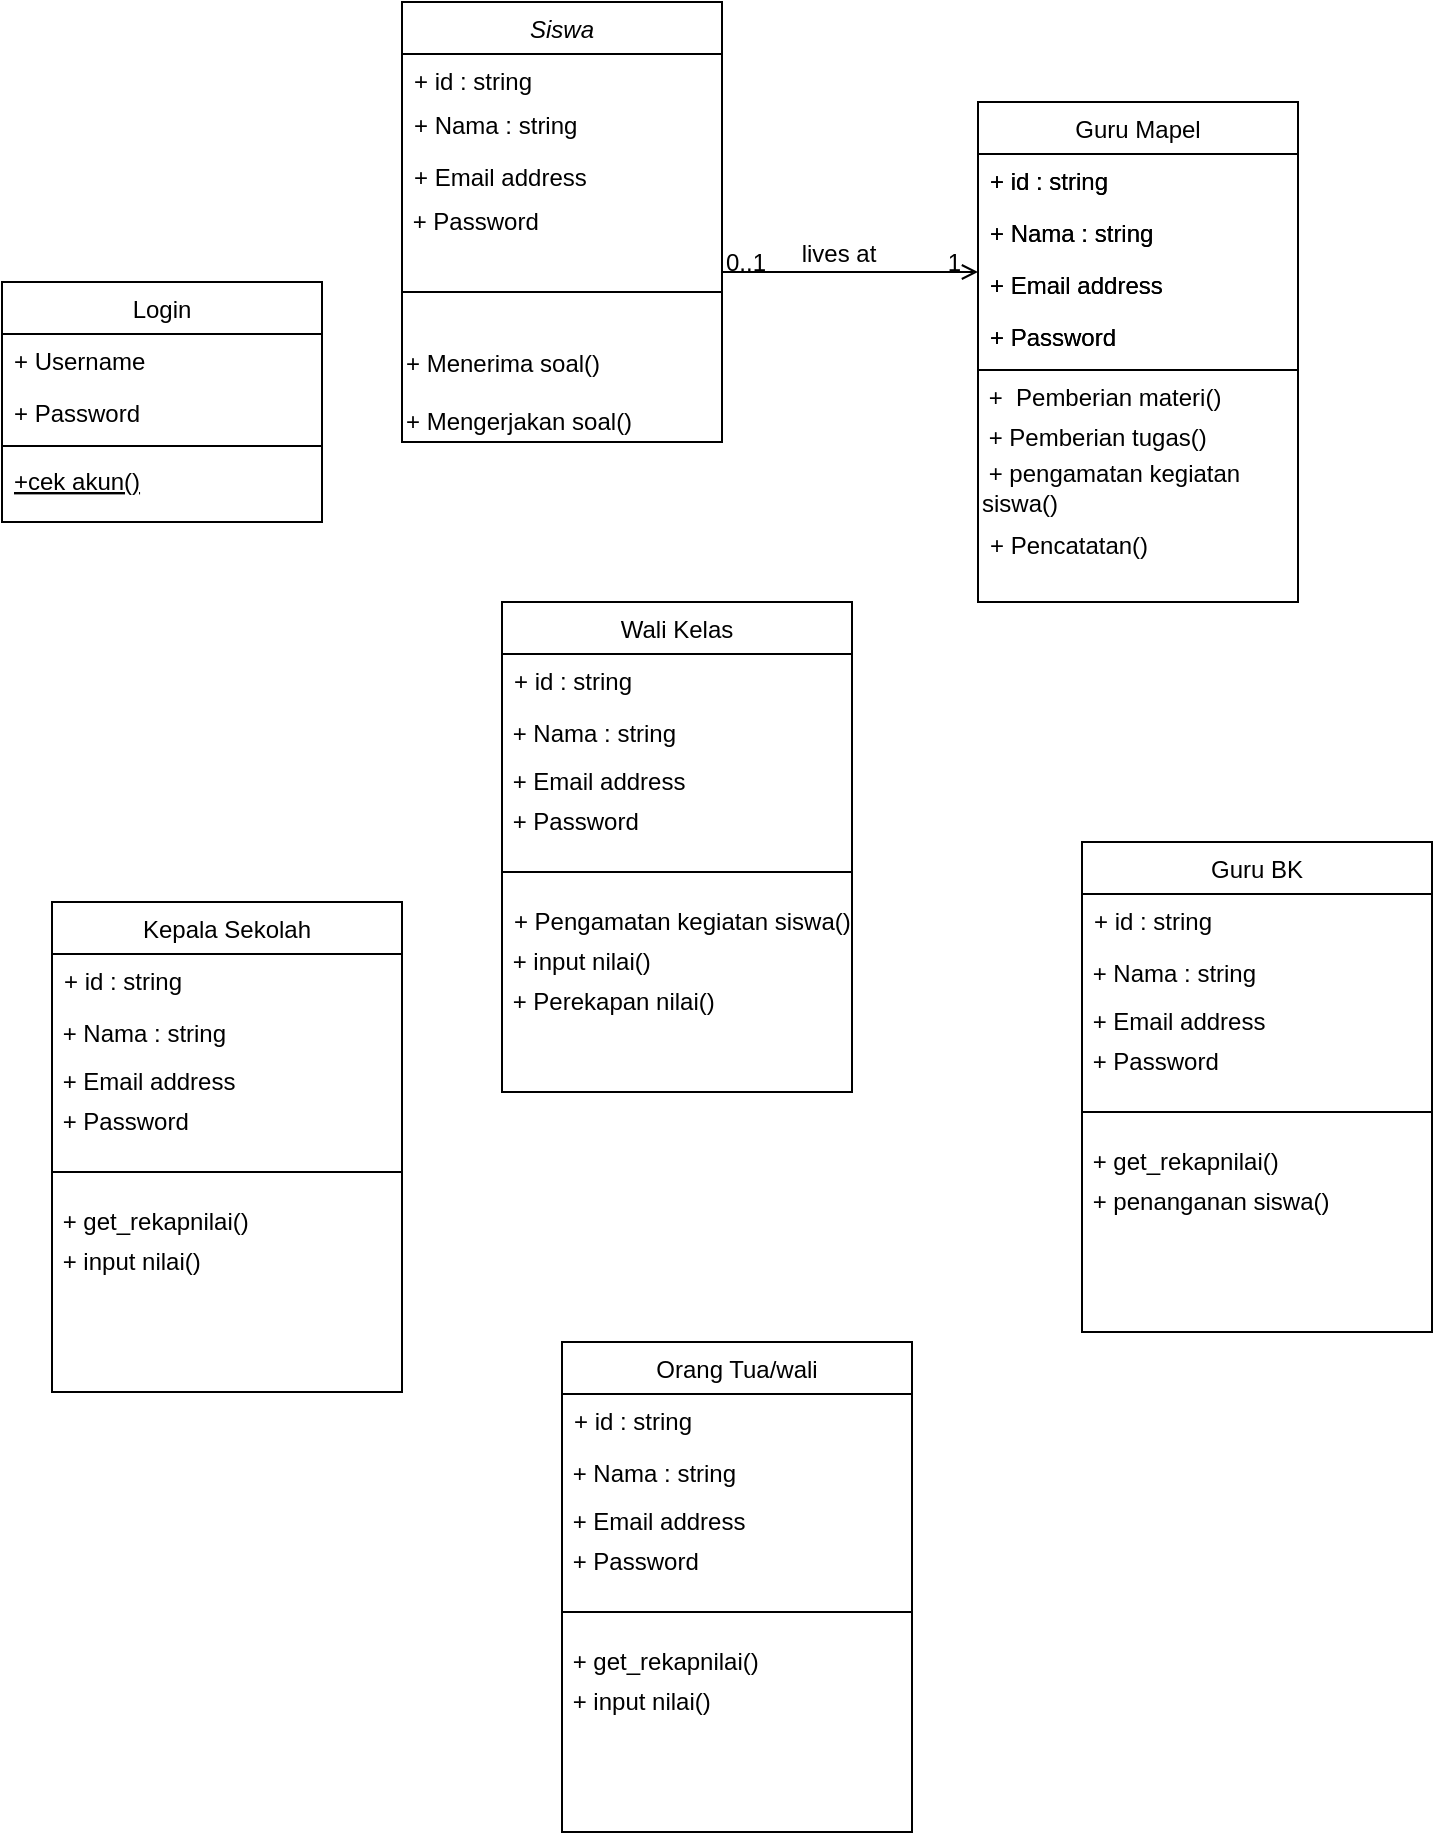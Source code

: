 <mxfile version="13.8.5" type="github">
  <diagram id="C5RBs43oDa-KdzZeNtuy" name="Page-1">
    <mxGraphModel dx="782" dy="432" grid="1" gridSize="10" guides="1" tooltips="1" connect="1" arrows="1" fold="1" page="1" pageScale="1" pageWidth="827" pageHeight="1169" math="0" shadow="0">
      <root>
        <mxCell id="WIyWlLk6GJQsqaUBKTNV-0" />
        <mxCell id="WIyWlLk6GJQsqaUBKTNV-1" parent="WIyWlLk6GJQsqaUBKTNV-0" />
        <mxCell id="zkfFHV4jXpPFQw0GAbJ--0" value="Siswa" style="swimlane;fontStyle=2;align=center;verticalAlign=top;childLayout=stackLayout;horizontal=1;startSize=26;horizontalStack=0;resizeParent=1;resizeLast=0;collapsible=1;marginBottom=0;rounded=0;shadow=0;strokeWidth=1;" parent="WIyWlLk6GJQsqaUBKTNV-1" vertex="1">
          <mxGeometry x="220" y="80" width="160" height="220" as="geometry">
            <mxRectangle x="230" y="140" width="160" height="26" as="alternateBounds" />
          </mxGeometry>
        </mxCell>
        <mxCell id="zkfFHV4jXpPFQw0GAbJ--1" value="+ id : string" style="text;align=left;verticalAlign=top;spacingLeft=4;spacingRight=4;overflow=hidden;rotatable=0;points=[[0,0.5],[1,0.5]];portConstraint=eastwest;" parent="zkfFHV4jXpPFQw0GAbJ--0" vertex="1">
          <mxGeometry y="26" width="160" height="22" as="geometry" />
        </mxCell>
        <mxCell id="zkfFHV4jXpPFQw0GAbJ--2" value="+ Nama : string" style="text;align=left;verticalAlign=top;spacingLeft=4;spacingRight=4;overflow=hidden;rotatable=0;points=[[0,0.5],[1,0.5]];portConstraint=eastwest;rounded=0;shadow=0;html=0;" parent="zkfFHV4jXpPFQw0GAbJ--0" vertex="1">
          <mxGeometry y="48" width="160" height="26" as="geometry" />
        </mxCell>
        <mxCell id="zkfFHV4jXpPFQw0GAbJ--3" value="+ Email address" style="text;align=left;verticalAlign=top;spacingLeft=4;spacingRight=4;overflow=hidden;rotatable=0;points=[[0,0.5],[1,0.5]];portConstraint=eastwest;rounded=0;shadow=0;html=0;" parent="zkfFHV4jXpPFQw0GAbJ--0" vertex="1">
          <mxGeometry y="74" width="160" height="26" as="geometry" />
        </mxCell>
        <mxCell id="CVsQn4I1pSeVUCxN31Tl-4" value="&amp;nbsp;+ Password&amp;nbsp; " style="text;html=1;align=left;verticalAlign=middle;resizable=0;points=[];autosize=1;" parent="zkfFHV4jXpPFQw0GAbJ--0" vertex="1">
          <mxGeometry y="100" width="160" height="20" as="geometry" />
        </mxCell>
        <mxCell id="zkfFHV4jXpPFQw0GAbJ--4" value="" style="line;html=1;strokeWidth=1;align=left;verticalAlign=middle;spacingTop=-1;spacingLeft=3;spacingRight=3;rotatable=0;labelPosition=right;points=[];portConstraint=eastwest;" parent="zkfFHV4jXpPFQw0GAbJ--0" vertex="1">
          <mxGeometry y="120" width="160" height="50" as="geometry" />
        </mxCell>
        <mxCell id="CVsQn4I1pSeVUCxN31Tl-7" value="&lt;div&gt;+ Menerima soal()&lt;/div&gt;&lt;div&gt;&lt;br&gt;&lt;/div&gt;&lt;div&gt;+ Mengerjakan soal()&lt;br&gt;&lt;/div&gt;" style="text;html=1;align=left;verticalAlign=middle;resizable=0;points=[];autosize=1;" parent="zkfFHV4jXpPFQw0GAbJ--0" vertex="1">
          <mxGeometry y="170" width="160" height="50" as="geometry" />
        </mxCell>
        <mxCell id="zkfFHV4jXpPFQw0GAbJ--6" value="Login" style="swimlane;fontStyle=0;align=center;verticalAlign=top;childLayout=stackLayout;horizontal=1;startSize=26;horizontalStack=0;resizeParent=1;resizeLast=0;collapsible=1;marginBottom=0;rounded=0;shadow=0;strokeWidth=1;" parent="WIyWlLk6GJQsqaUBKTNV-1" vertex="1">
          <mxGeometry x="20" y="220" width="160" height="120" as="geometry">
            <mxRectangle x="130" y="380" width="160" height="26" as="alternateBounds" />
          </mxGeometry>
        </mxCell>
        <mxCell id="zkfFHV4jXpPFQw0GAbJ--7" value="+ Username" style="text;align=left;verticalAlign=top;spacingLeft=4;spacingRight=4;overflow=hidden;rotatable=0;points=[[0,0.5],[1,0.5]];portConstraint=eastwest;" parent="zkfFHV4jXpPFQw0GAbJ--6" vertex="1">
          <mxGeometry y="26" width="160" height="26" as="geometry" />
        </mxCell>
        <mxCell id="zkfFHV4jXpPFQw0GAbJ--8" value="+ Password" style="text;align=left;verticalAlign=top;spacingLeft=4;spacingRight=4;overflow=hidden;rotatable=0;points=[[0,0.5],[1,0.5]];portConstraint=eastwest;rounded=0;shadow=0;html=0;" parent="zkfFHV4jXpPFQw0GAbJ--6" vertex="1">
          <mxGeometry y="52" width="160" height="26" as="geometry" />
        </mxCell>
        <mxCell id="zkfFHV4jXpPFQw0GAbJ--9" value="" style="line;html=1;strokeWidth=1;align=left;verticalAlign=middle;spacingTop=-1;spacingLeft=3;spacingRight=3;rotatable=0;labelPosition=right;points=[];portConstraint=eastwest;" parent="zkfFHV4jXpPFQw0GAbJ--6" vertex="1">
          <mxGeometry y="78" width="160" height="8" as="geometry" />
        </mxCell>
        <mxCell id="zkfFHV4jXpPFQw0GAbJ--10" value="+cek akun()" style="text;align=left;verticalAlign=top;spacingLeft=4;spacingRight=4;overflow=hidden;rotatable=0;points=[[0,0.5],[1,0.5]];portConstraint=eastwest;fontStyle=4" parent="zkfFHV4jXpPFQw0GAbJ--6" vertex="1">
          <mxGeometry y="86" width="160" height="26" as="geometry" />
        </mxCell>
        <mxCell id="zkfFHV4jXpPFQw0GAbJ--13" value="Wali Kelas" style="swimlane;fontStyle=0;align=center;verticalAlign=top;childLayout=stackLayout;horizontal=1;startSize=26;horizontalStack=0;resizeParent=1;resizeLast=0;collapsible=1;marginBottom=0;rounded=0;shadow=0;strokeWidth=1;" parent="WIyWlLk6GJQsqaUBKTNV-1" vertex="1">
          <mxGeometry x="270" y="380" width="175" height="245" as="geometry">
            <mxRectangle x="340" y="380" width="170" height="26" as="alternateBounds" />
          </mxGeometry>
        </mxCell>
        <mxCell id="zkfFHV4jXpPFQw0GAbJ--14" value="+ id : string" style="text;align=left;verticalAlign=top;spacingLeft=4;spacingRight=4;overflow=hidden;rotatable=0;points=[[0,0.5],[1,0.5]];portConstraint=eastwest;" parent="zkfFHV4jXpPFQw0GAbJ--13" vertex="1">
          <mxGeometry y="26" width="175" height="26" as="geometry" />
        </mxCell>
        <mxCell id="CVsQn4I1pSeVUCxN31Tl-19" value="&lt;div align=&quot;left&quot;&gt;&amp;nbsp;+ Nama : string&lt;/div&gt;" style="text;html=1;strokeColor=none;fillColor=none;align=left;verticalAlign=middle;whiteSpace=wrap;rounded=0;" parent="zkfFHV4jXpPFQw0GAbJ--13" vertex="1">
          <mxGeometry y="52" width="175" height="28" as="geometry" />
        </mxCell>
        <mxCell id="CVsQn4I1pSeVUCxN31Tl-20" value="&amp;nbsp;+ Email address" style="text;html=1;strokeColor=none;fillColor=none;align=left;verticalAlign=middle;whiteSpace=wrap;rounded=0;" parent="zkfFHV4jXpPFQw0GAbJ--13" vertex="1">
          <mxGeometry y="80" width="175" height="20" as="geometry" />
        </mxCell>
        <mxCell id="CVsQn4I1pSeVUCxN31Tl-21" value="&amp;nbsp;+ Password" style="text;html=1;strokeColor=none;fillColor=none;align=left;verticalAlign=middle;whiteSpace=wrap;rounded=0;" parent="zkfFHV4jXpPFQw0GAbJ--13" vertex="1">
          <mxGeometry y="100" width="175" height="20" as="geometry" />
        </mxCell>
        <mxCell id="zkfFHV4jXpPFQw0GAbJ--15" value="" style="line;html=1;strokeWidth=1;align=left;verticalAlign=middle;spacingTop=-1;spacingLeft=3;spacingRight=3;rotatable=0;labelPosition=right;points=[];portConstraint=eastwest;" parent="zkfFHV4jXpPFQw0GAbJ--13" vertex="1">
          <mxGeometry y="120" width="175" height="30" as="geometry" />
        </mxCell>
        <mxCell id="CVsQn4I1pSeVUCxN31Tl-22" value="&amp;nbsp;+ Pengamatan kegiatan siswa()" style="text;html=1;align=center;verticalAlign=middle;resizable=0;points=[];autosize=1;" parent="zkfFHV4jXpPFQw0GAbJ--13" vertex="1">
          <mxGeometry y="150" width="175" height="20" as="geometry" />
        </mxCell>
        <mxCell id="CVsQn4I1pSeVUCxN31Tl-23" value="&amp;nbsp;+ input nilai()" style="text;html=1;strokeColor=none;fillColor=none;align=left;verticalAlign=middle;whiteSpace=wrap;rounded=0;" parent="zkfFHV4jXpPFQw0GAbJ--13" vertex="1">
          <mxGeometry y="170" width="175" height="20" as="geometry" />
        </mxCell>
        <mxCell id="CVsQn4I1pSeVUCxN31Tl-25" value="&lt;div align=&quot;left&quot;&gt;&amp;nbsp;+ Perekapan nilai()&lt;/div&gt;" style="text;html=1;strokeColor=none;fillColor=none;align=left;verticalAlign=middle;whiteSpace=wrap;rounded=0;" parent="zkfFHV4jXpPFQw0GAbJ--13" vertex="1">
          <mxGeometry y="190" width="175" height="20" as="geometry" />
        </mxCell>
        <mxCell id="zkfFHV4jXpPFQw0GAbJ--17" value="Guru Mapel" style="swimlane;fontStyle=0;align=center;verticalAlign=top;childLayout=stackLayout;horizontal=1;startSize=26;horizontalStack=0;resizeParent=1;resizeLast=0;collapsible=1;marginBottom=0;rounded=0;shadow=0;strokeWidth=1;" parent="WIyWlLk6GJQsqaUBKTNV-1" vertex="1">
          <mxGeometry x="508" y="130" width="160" height="250" as="geometry">
            <mxRectangle x="550" y="140" width="160" height="26" as="alternateBounds" />
          </mxGeometry>
        </mxCell>
        <mxCell id="zkfFHV4jXpPFQw0GAbJ--18" value="+ id : string" style="text;align=left;verticalAlign=top;spacingLeft=4;spacingRight=4;overflow=hidden;rotatable=0;points=[[0,0.5],[1,0.5]];portConstraint=eastwest;" parent="zkfFHV4jXpPFQw0GAbJ--17" vertex="1">
          <mxGeometry y="26" width="160" height="26" as="geometry" />
        </mxCell>
        <mxCell id="zkfFHV4jXpPFQw0GAbJ--19" value="+ Nama : string" style="text;align=left;verticalAlign=top;spacingLeft=4;spacingRight=4;overflow=hidden;rotatable=0;points=[[0,0.5],[1,0.5]];portConstraint=eastwest;rounded=0;shadow=0;html=0;" parent="zkfFHV4jXpPFQw0GAbJ--17" vertex="1">
          <mxGeometry y="52" width="160" height="26" as="geometry" />
        </mxCell>
        <mxCell id="zkfFHV4jXpPFQw0GAbJ--20" value="+ Email address" style="text;align=left;verticalAlign=top;spacingLeft=4;spacingRight=4;overflow=hidden;rotatable=0;points=[[0,0.5],[1,0.5]];portConstraint=eastwest;rounded=0;shadow=0;html=0;" parent="zkfFHV4jXpPFQw0GAbJ--17" vertex="1">
          <mxGeometry y="78" width="160" height="26" as="geometry" />
        </mxCell>
        <mxCell id="zkfFHV4jXpPFQw0GAbJ--21" value="+ Password" style="text;align=left;verticalAlign=top;spacingLeft=4;spacingRight=4;overflow=hidden;rotatable=0;points=[[0,0.5],[1,0.5]];portConstraint=eastwest;rounded=0;shadow=0;html=0;" parent="zkfFHV4jXpPFQw0GAbJ--17" vertex="1">
          <mxGeometry y="104" width="160" height="26" as="geometry" />
        </mxCell>
        <mxCell id="zkfFHV4jXpPFQw0GAbJ--23" value="" style="line;html=1;strokeWidth=1;align=left;verticalAlign=middle;spacingTop=-1;spacingLeft=3;spacingRight=3;rotatable=0;labelPosition=right;points=[];portConstraint=eastwest;" parent="zkfFHV4jXpPFQw0GAbJ--17" vertex="1">
          <mxGeometry y="130" width="160" height="8" as="geometry" />
        </mxCell>
        <mxCell id="CVsQn4I1pSeVUCxN31Tl-14" value="&amp;nbsp;+&amp;nbsp; Pemberian materi()" style="text;html=1;strokeColor=none;fillColor=none;align=left;verticalAlign=middle;whiteSpace=wrap;rounded=0;" parent="zkfFHV4jXpPFQw0GAbJ--17" vertex="1">
          <mxGeometry y="138" width="160" height="20" as="geometry" />
        </mxCell>
        <mxCell id="CVsQn4I1pSeVUCxN31Tl-12" value="&amp;nbsp;+ Pemberian tugas()" style="text;html=1;align=left;verticalAlign=middle;resizable=0;points=[];autosize=1;" parent="zkfFHV4jXpPFQw0GAbJ--17" vertex="1">
          <mxGeometry y="158" width="160" height="20" as="geometry" />
        </mxCell>
        <mxCell id="CVsQn4I1pSeVUCxN31Tl-13" value="&amp;nbsp;+ pengamatan kegiatan&amp;nbsp;&amp;nbsp; siswa()" style="text;html=1;strokeColor=none;fillColor=none;align=left;verticalAlign=middle;whiteSpace=wrap;rounded=0;" parent="zkfFHV4jXpPFQw0GAbJ--17" vertex="1">
          <mxGeometry y="178" width="160" height="30" as="geometry" />
        </mxCell>
        <mxCell id="zkfFHV4jXpPFQw0GAbJ--24" value="+ Pencatatan()" style="text;align=left;verticalAlign=top;spacingLeft=4;spacingRight=4;overflow=hidden;rotatable=0;points=[[0,0.5],[1,0.5]];portConstraint=eastwest;" parent="zkfFHV4jXpPFQw0GAbJ--17" vertex="1">
          <mxGeometry y="208" width="160" height="26" as="geometry" />
        </mxCell>
        <mxCell id="zkfFHV4jXpPFQw0GAbJ--26" value="" style="endArrow=open;shadow=0;strokeWidth=1;rounded=0;endFill=1;edgeStyle=elbowEdgeStyle;elbow=vertical;" parent="WIyWlLk6GJQsqaUBKTNV-1" source="zkfFHV4jXpPFQw0GAbJ--0" target="zkfFHV4jXpPFQw0GAbJ--17" edge="1">
          <mxGeometry x="0.5" y="41" relative="1" as="geometry">
            <mxPoint x="380" y="192" as="sourcePoint" />
            <mxPoint x="540" y="192" as="targetPoint" />
            <mxPoint x="-40" y="32" as="offset" />
          </mxGeometry>
        </mxCell>
        <mxCell id="zkfFHV4jXpPFQw0GAbJ--27" value="0..1" style="resizable=0;align=left;verticalAlign=bottom;labelBackgroundColor=none;fontSize=12;" parent="zkfFHV4jXpPFQw0GAbJ--26" connectable="0" vertex="1">
          <mxGeometry x="-1" relative="1" as="geometry">
            <mxPoint y="4" as="offset" />
          </mxGeometry>
        </mxCell>
        <mxCell id="zkfFHV4jXpPFQw0GAbJ--28" value="1" style="resizable=0;align=right;verticalAlign=bottom;labelBackgroundColor=none;fontSize=12;" parent="zkfFHV4jXpPFQw0GAbJ--26" connectable="0" vertex="1">
          <mxGeometry x="1" relative="1" as="geometry">
            <mxPoint x="-7" y="4" as="offset" />
          </mxGeometry>
        </mxCell>
        <mxCell id="zkfFHV4jXpPFQw0GAbJ--29" value="lives at" style="text;html=1;resizable=0;points=[];;align=center;verticalAlign=middle;labelBackgroundColor=none;rounded=0;shadow=0;strokeWidth=1;fontSize=12;" parent="zkfFHV4jXpPFQw0GAbJ--26" vertex="1" connectable="0">
          <mxGeometry x="0.5" y="49" relative="1" as="geometry">
            <mxPoint x="-38" y="40" as="offset" />
          </mxGeometry>
        </mxCell>
        <mxCell id="CVsQn4I1pSeVUCxN31Tl-15" value="+ id : string" style="text;align=left;verticalAlign=top;spacingLeft=4;spacingRight=4;overflow=hidden;rotatable=0;points=[[0,0.5],[1,0.5]];portConstraint=eastwest;" parent="WIyWlLk6GJQsqaUBKTNV-1" vertex="1">
          <mxGeometry x="508" y="156" width="160" height="26" as="geometry" />
        </mxCell>
        <mxCell id="CVsQn4I1pSeVUCxN31Tl-16" value="+ Nama : string" style="text;align=left;verticalAlign=top;spacingLeft=4;spacingRight=4;overflow=hidden;rotatable=0;points=[[0,0.5],[1,0.5]];portConstraint=eastwest;rounded=0;shadow=0;html=0;" parent="WIyWlLk6GJQsqaUBKTNV-1" vertex="1">
          <mxGeometry x="508" y="182" width="160" height="26" as="geometry" />
        </mxCell>
        <mxCell id="CVsQn4I1pSeVUCxN31Tl-17" value="+ Email address" style="text;align=left;verticalAlign=top;spacingLeft=4;spacingRight=4;overflow=hidden;rotatable=0;points=[[0,0.5],[1,0.5]];portConstraint=eastwest;rounded=0;shadow=0;html=0;" parent="WIyWlLk6GJQsqaUBKTNV-1" vertex="1">
          <mxGeometry x="508" y="208" width="160" height="26" as="geometry" />
        </mxCell>
        <mxCell id="CVsQn4I1pSeVUCxN31Tl-18" value="+ Password" style="text;align=left;verticalAlign=top;spacingLeft=4;spacingRight=4;overflow=hidden;rotatable=0;points=[[0,0.5],[1,0.5]];portConstraint=eastwest;rounded=0;shadow=0;html=0;" parent="WIyWlLk6GJQsqaUBKTNV-1" vertex="1">
          <mxGeometry x="508" y="234" width="160" height="26" as="geometry" />
        </mxCell>
        <mxCell id="CVsQn4I1pSeVUCxN31Tl-26" value="Kepala Sekolah" style="swimlane;fontStyle=0;align=center;verticalAlign=top;childLayout=stackLayout;horizontal=1;startSize=26;horizontalStack=0;resizeParent=1;resizeLast=0;collapsible=1;marginBottom=0;rounded=0;shadow=0;strokeWidth=1;" parent="WIyWlLk6GJQsqaUBKTNV-1" vertex="1">
          <mxGeometry x="45" y="530" width="175" height="245" as="geometry">
            <mxRectangle x="340" y="380" width="170" height="26" as="alternateBounds" />
          </mxGeometry>
        </mxCell>
        <mxCell id="CVsQn4I1pSeVUCxN31Tl-27" value="+ id : string" style="text;align=left;verticalAlign=top;spacingLeft=4;spacingRight=4;overflow=hidden;rotatable=0;points=[[0,0.5],[1,0.5]];portConstraint=eastwest;" parent="CVsQn4I1pSeVUCxN31Tl-26" vertex="1">
          <mxGeometry y="26" width="175" height="26" as="geometry" />
        </mxCell>
        <mxCell id="CVsQn4I1pSeVUCxN31Tl-28" value="&lt;div align=&quot;left&quot;&gt;&amp;nbsp;+ Nama : string&lt;/div&gt;" style="text;html=1;strokeColor=none;fillColor=none;align=left;verticalAlign=middle;whiteSpace=wrap;rounded=0;" parent="CVsQn4I1pSeVUCxN31Tl-26" vertex="1">
          <mxGeometry y="52" width="175" height="28" as="geometry" />
        </mxCell>
        <mxCell id="CVsQn4I1pSeVUCxN31Tl-29" value="&amp;nbsp;+ Email address" style="text;html=1;strokeColor=none;fillColor=none;align=left;verticalAlign=middle;whiteSpace=wrap;rounded=0;" parent="CVsQn4I1pSeVUCxN31Tl-26" vertex="1">
          <mxGeometry y="80" width="175" height="20" as="geometry" />
        </mxCell>
        <mxCell id="CVsQn4I1pSeVUCxN31Tl-30" value="&amp;nbsp;+ Password" style="text;html=1;strokeColor=none;fillColor=none;align=left;verticalAlign=middle;whiteSpace=wrap;rounded=0;" parent="CVsQn4I1pSeVUCxN31Tl-26" vertex="1">
          <mxGeometry y="100" width="175" height="20" as="geometry" />
        </mxCell>
        <mxCell id="CVsQn4I1pSeVUCxN31Tl-31" value="" style="line;html=1;strokeWidth=1;align=left;verticalAlign=middle;spacingTop=-1;spacingLeft=3;spacingRight=3;rotatable=0;labelPosition=right;points=[];portConstraint=eastwest;" parent="CVsQn4I1pSeVUCxN31Tl-26" vertex="1">
          <mxGeometry y="120" width="175" height="30" as="geometry" />
        </mxCell>
        <mxCell id="CVsQn4I1pSeVUCxN31Tl-32" value="&lt;div align=&quot;left&quot;&gt;&amp;nbsp;+ get_rekapnilai()&lt;/div&gt;" style="text;html=1;align=left;verticalAlign=middle;resizable=0;points=[];autosize=1;" parent="CVsQn4I1pSeVUCxN31Tl-26" vertex="1">
          <mxGeometry y="150" width="175" height="20" as="geometry" />
        </mxCell>
        <mxCell id="CVsQn4I1pSeVUCxN31Tl-33" value="&amp;nbsp;+ input nilai()" style="text;html=1;strokeColor=none;fillColor=none;align=left;verticalAlign=middle;whiteSpace=wrap;rounded=0;" parent="CVsQn4I1pSeVUCxN31Tl-26" vertex="1">
          <mxGeometry y="170" width="175" height="20" as="geometry" />
        </mxCell>
        <mxCell id="CVsQn4I1pSeVUCxN31Tl-35" value="Guru BK" style="swimlane;fontStyle=0;align=center;verticalAlign=top;childLayout=stackLayout;horizontal=1;startSize=26;horizontalStack=0;resizeParent=1;resizeLast=0;collapsible=1;marginBottom=0;rounded=0;shadow=0;strokeWidth=1;" parent="WIyWlLk6GJQsqaUBKTNV-1" vertex="1">
          <mxGeometry x="560" y="500" width="175" height="245" as="geometry">
            <mxRectangle x="340" y="380" width="170" height="26" as="alternateBounds" />
          </mxGeometry>
        </mxCell>
        <mxCell id="CVsQn4I1pSeVUCxN31Tl-36" value="+ id : string" style="text;align=left;verticalAlign=top;spacingLeft=4;spacingRight=4;overflow=hidden;rotatable=0;points=[[0,0.5],[1,0.5]];portConstraint=eastwest;" parent="CVsQn4I1pSeVUCxN31Tl-35" vertex="1">
          <mxGeometry y="26" width="175" height="26" as="geometry" />
        </mxCell>
        <mxCell id="CVsQn4I1pSeVUCxN31Tl-37" value="&lt;div align=&quot;left&quot;&gt;&amp;nbsp;+ Nama : string&lt;/div&gt;" style="text;html=1;strokeColor=none;fillColor=none;align=left;verticalAlign=middle;whiteSpace=wrap;rounded=0;" parent="CVsQn4I1pSeVUCxN31Tl-35" vertex="1">
          <mxGeometry y="52" width="175" height="28" as="geometry" />
        </mxCell>
        <mxCell id="CVsQn4I1pSeVUCxN31Tl-38" value="&amp;nbsp;+ Email address" style="text;html=1;strokeColor=none;fillColor=none;align=left;verticalAlign=middle;whiteSpace=wrap;rounded=0;" parent="CVsQn4I1pSeVUCxN31Tl-35" vertex="1">
          <mxGeometry y="80" width="175" height="20" as="geometry" />
        </mxCell>
        <mxCell id="CVsQn4I1pSeVUCxN31Tl-39" value="&amp;nbsp;+ Password" style="text;html=1;strokeColor=none;fillColor=none;align=left;verticalAlign=middle;whiteSpace=wrap;rounded=0;" parent="CVsQn4I1pSeVUCxN31Tl-35" vertex="1">
          <mxGeometry y="100" width="175" height="20" as="geometry" />
        </mxCell>
        <mxCell id="CVsQn4I1pSeVUCxN31Tl-40" value="" style="line;html=1;strokeWidth=1;align=left;verticalAlign=middle;spacingTop=-1;spacingLeft=3;spacingRight=3;rotatable=0;labelPosition=right;points=[];portConstraint=eastwest;" parent="CVsQn4I1pSeVUCxN31Tl-35" vertex="1">
          <mxGeometry y="120" width="175" height="30" as="geometry" />
        </mxCell>
        <mxCell id="CVsQn4I1pSeVUCxN31Tl-41" value="&amp;nbsp;+ get_rekapnilai()" style="text;html=1;align=left;verticalAlign=middle;resizable=0;points=[];autosize=1;" parent="CVsQn4I1pSeVUCxN31Tl-35" vertex="1">
          <mxGeometry y="150" width="175" height="20" as="geometry" />
        </mxCell>
        <mxCell id="CVsQn4I1pSeVUCxN31Tl-42" value="&amp;nbsp;+ penanganan siswa()" style="text;html=1;strokeColor=none;fillColor=none;align=left;verticalAlign=middle;whiteSpace=wrap;rounded=0;" parent="CVsQn4I1pSeVUCxN31Tl-35" vertex="1">
          <mxGeometry y="170" width="175" height="20" as="geometry" />
        </mxCell>
        <mxCell id="N-aCCPQGu6tz7eCTQK8X-0" value="Orang Tua/wali" style="swimlane;fontStyle=0;align=center;verticalAlign=top;childLayout=stackLayout;horizontal=1;startSize=26;horizontalStack=0;resizeParent=1;resizeLast=0;collapsible=1;marginBottom=0;rounded=0;shadow=0;strokeWidth=1;" vertex="1" parent="WIyWlLk6GJQsqaUBKTNV-1">
          <mxGeometry x="300" y="750" width="175" height="245" as="geometry">
            <mxRectangle x="340" y="380" width="170" height="26" as="alternateBounds" />
          </mxGeometry>
        </mxCell>
        <mxCell id="N-aCCPQGu6tz7eCTQK8X-1" value="+ id : string" style="text;align=left;verticalAlign=top;spacingLeft=4;spacingRight=4;overflow=hidden;rotatable=0;points=[[0,0.5],[1,0.5]];portConstraint=eastwest;" vertex="1" parent="N-aCCPQGu6tz7eCTQK8X-0">
          <mxGeometry y="26" width="175" height="26" as="geometry" />
        </mxCell>
        <mxCell id="N-aCCPQGu6tz7eCTQK8X-2" value="&lt;div align=&quot;left&quot;&gt;&amp;nbsp;+ Nama : string&lt;/div&gt;" style="text;html=1;strokeColor=none;fillColor=none;align=left;verticalAlign=middle;whiteSpace=wrap;rounded=0;" vertex="1" parent="N-aCCPQGu6tz7eCTQK8X-0">
          <mxGeometry y="52" width="175" height="28" as="geometry" />
        </mxCell>
        <mxCell id="N-aCCPQGu6tz7eCTQK8X-3" value="&amp;nbsp;+ Email address" style="text;html=1;strokeColor=none;fillColor=none;align=left;verticalAlign=middle;whiteSpace=wrap;rounded=0;" vertex="1" parent="N-aCCPQGu6tz7eCTQK8X-0">
          <mxGeometry y="80" width="175" height="20" as="geometry" />
        </mxCell>
        <mxCell id="N-aCCPQGu6tz7eCTQK8X-4" value="&amp;nbsp;+ Password" style="text;html=1;strokeColor=none;fillColor=none;align=left;verticalAlign=middle;whiteSpace=wrap;rounded=0;" vertex="1" parent="N-aCCPQGu6tz7eCTQK8X-0">
          <mxGeometry y="100" width="175" height="20" as="geometry" />
        </mxCell>
        <mxCell id="N-aCCPQGu6tz7eCTQK8X-5" value="" style="line;html=1;strokeWidth=1;align=left;verticalAlign=middle;spacingTop=-1;spacingLeft=3;spacingRight=3;rotatable=0;labelPosition=right;points=[];portConstraint=eastwest;" vertex="1" parent="N-aCCPQGu6tz7eCTQK8X-0">
          <mxGeometry y="120" width="175" height="30" as="geometry" />
        </mxCell>
        <mxCell id="N-aCCPQGu6tz7eCTQK8X-6" value="&lt;div align=&quot;left&quot;&gt;&amp;nbsp;+ get_rekapnilai()&lt;/div&gt;" style="text;html=1;align=left;verticalAlign=middle;resizable=0;points=[];autosize=1;" vertex="1" parent="N-aCCPQGu6tz7eCTQK8X-0">
          <mxGeometry y="150" width="175" height="20" as="geometry" />
        </mxCell>
        <mxCell id="N-aCCPQGu6tz7eCTQK8X-7" value="&amp;nbsp;+ input nilai()" style="text;html=1;strokeColor=none;fillColor=none;align=left;verticalAlign=middle;whiteSpace=wrap;rounded=0;" vertex="1" parent="N-aCCPQGu6tz7eCTQK8X-0">
          <mxGeometry y="170" width="175" height="20" as="geometry" />
        </mxCell>
      </root>
    </mxGraphModel>
  </diagram>
</mxfile>
